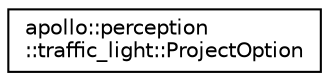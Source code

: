 digraph "Graphical Class Hierarchy"
{
  edge [fontname="Helvetica",fontsize="10",labelfontname="Helvetica",labelfontsize="10"];
  node [fontname="Helvetica",fontsize="10",shape=record];
  rankdir="LR";
  Node1 [label="apollo::perception\l::traffic_light::ProjectOption",height=0.2,width=0.4,color="black", fillcolor="white", style="filled",URL="$structapollo_1_1perception_1_1traffic__light_1_1ProjectOption.html"];
}
